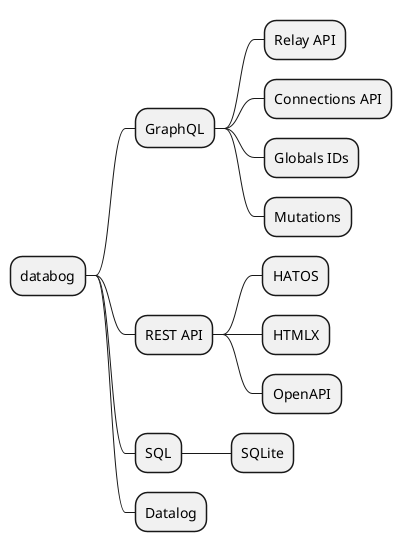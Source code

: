 @startmindmap
* databog
** GraphQL
*** Relay API
*** Connections API
*** Globals IDs
*** Mutations
** REST API
*** HATOS
*** HTMLX
*** OpenAPI
** SQL
*** SQLite
** Datalog
@endmindmap